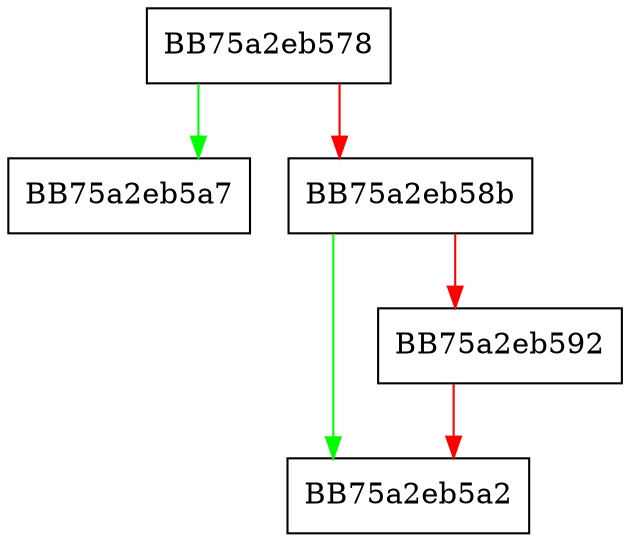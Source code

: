 digraph allocate {
  node [shape="box"];
  graph [splines=ortho];
  BB75a2eb578 -> BB75a2eb5a7 [color="green"];
  BB75a2eb578 -> BB75a2eb58b [color="red"];
  BB75a2eb58b -> BB75a2eb5a2 [color="green"];
  BB75a2eb58b -> BB75a2eb592 [color="red"];
  BB75a2eb592 -> BB75a2eb5a2 [color="red"];
}